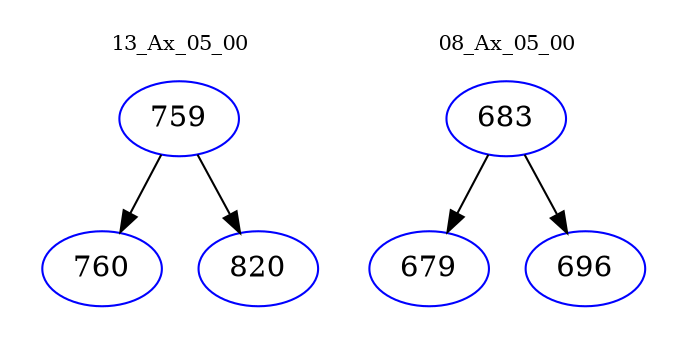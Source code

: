 digraph{
subgraph cluster_0 {
color = white
label = "13_Ax_05_00";
fontsize=10;
T0_759 [label="759", color="blue"]
T0_759 -> T0_760 [color="black"]
T0_760 [label="760", color="blue"]
T0_759 -> T0_820 [color="black"]
T0_820 [label="820", color="blue"]
}
subgraph cluster_1 {
color = white
label = "08_Ax_05_00";
fontsize=10;
T1_683 [label="683", color="blue"]
T1_683 -> T1_679 [color="black"]
T1_679 [label="679", color="blue"]
T1_683 -> T1_696 [color="black"]
T1_696 [label="696", color="blue"]
}
}
